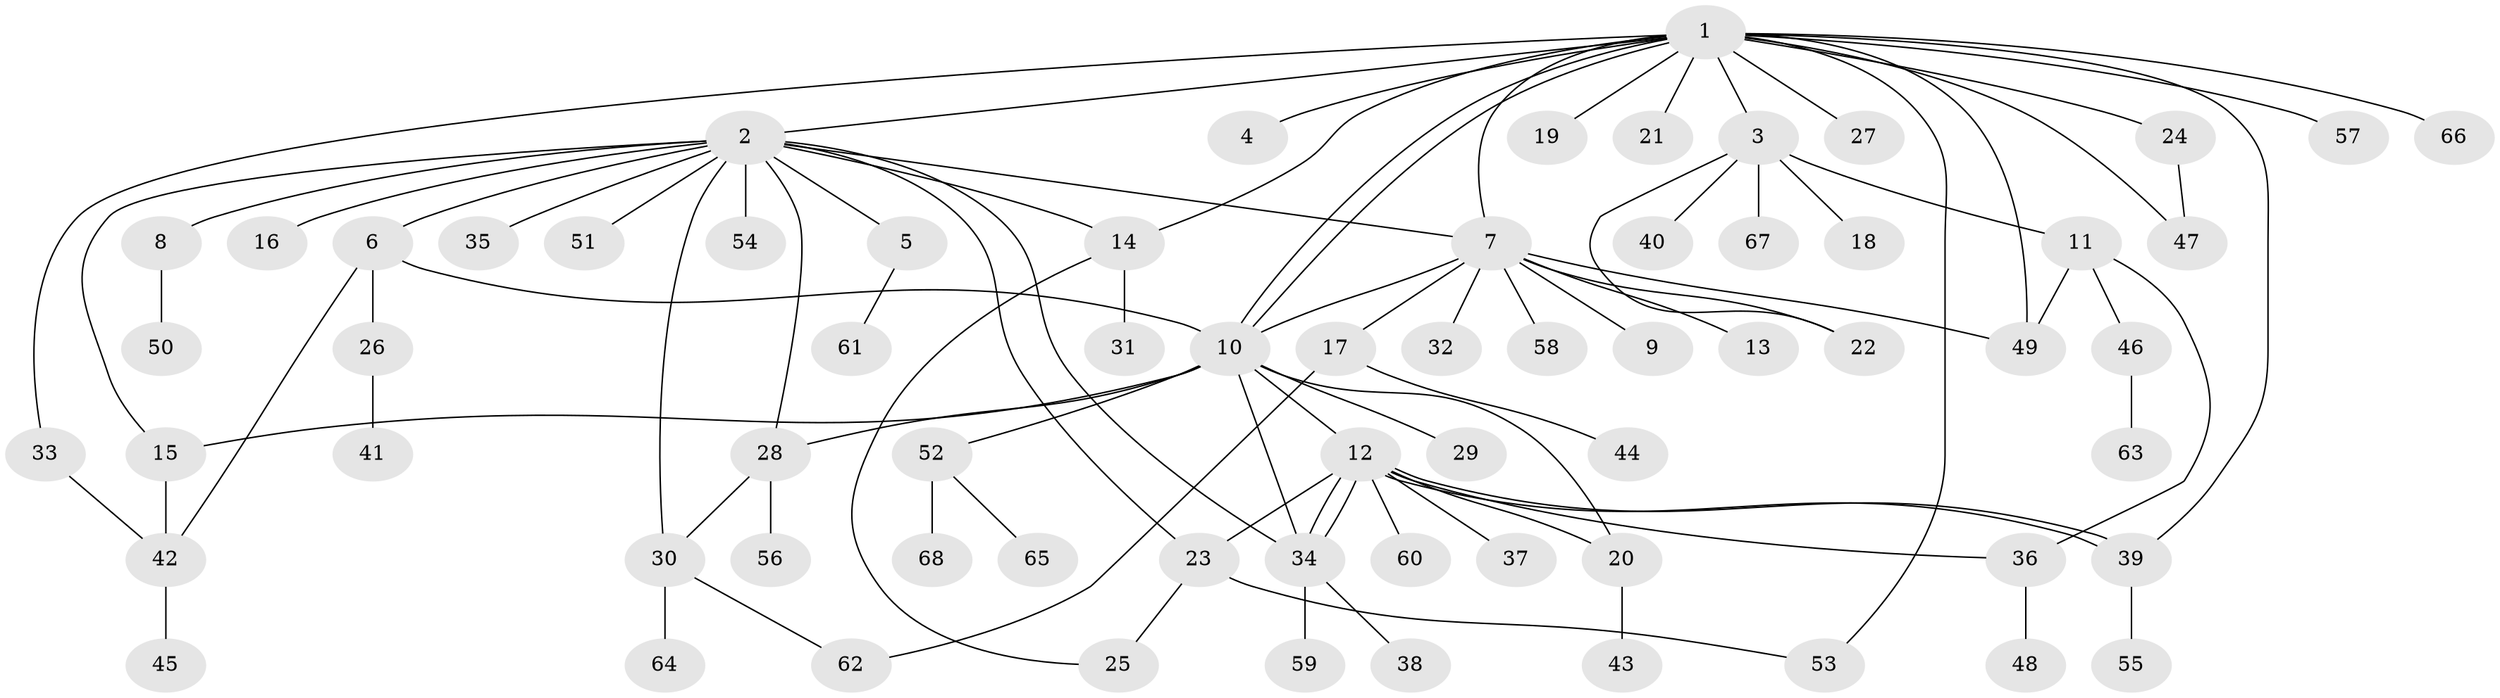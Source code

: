 // coarse degree distribution, {1: 0.7352941176470589, 10: 0.029411764705882353, 2: 0.11764705882352941, 5: 0.029411764705882353, 9: 0.029411764705882353, 3: 0.029411764705882353, 16: 0.029411764705882353}
// Generated by graph-tools (version 1.1) at 2025/51/03/04/25 21:51:33]
// undirected, 68 vertices, 92 edges
graph export_dot {
graph [start="1"]
  node [color=gray90,style=filled];
  1;
  2;
  3;
  4;
  5;
  6;
  7;
  8;
  9;
  10;
  11;
  12;
  13;
  14;
  15;
  16;
  17;
  18;
  19;
  20;
  21;
  22;
  23;
  24;
  25;
  26;
  27;
  28;
  29;
  30;
  31;
  32;
  33;
  34;
  35;
  36;
  37;
  38;
  39;
  40;
  41;
  42;
  43;
  44;
  45;
  46;
  47;
  48;
  49;
  50;
  51;
  52;
  53;
  54;
  55;
  56;
  57;
  58;
  59;
  60;
  61;
  62;
  63;
  64;
  65;
  66;
  67;
  68;
  1 -- 2;
  1 -- 3;
  1 -- 4;
  1 -- 7;
  1 -- 10;
  1 -- 10;
  1 -- 14;
  1 -- 19;
  1 -- 21;
  1 -- 24;
  1 -- 27;
  1 -- 33;
  1 -- 39;
  1 -- 47;
  1 -- 49;
  1 -- 53;
  1 -- 57;
  1 -- 66;
  2 -- 5;
  2 -- 6;
  2 -- 7;
  2 -- 8;
  2 -- 14;
  2 -- 15;
  2 -- 16;
  2 -- 23;
  2 -- 28;
  2 -- 30;
  2 -- 34;
  2 -- 35;
  2 -- 51;
  2 -- 54;
  3 -- 11;
  3 -- 18;
  3 -- 22;
  3 -- 40;
  3 -- 67;
  5 -- 61;
  6 -- 10;
  6 -- 26;
  6 -- 42;
  7 -- 9;
  7 -- 10;
  7 -- 13;
  7 -- 17;
  7 -- 22;
  7 -- 32;
  7 -- 49;
  7 -- 58;
  8 -- 50;
  10 -- 12;
  10 -- 15;
  10 -- 20;
  10 -- 28;
  10 -- 29;
  10 -- 34;
  10 -- 52;
  11 -- 36;
  11 -- 46;
  11 -- 49;
  12 -- 20;
  12 -- 23;
  12 -- 34;
  12 -- 34;
  12 -- 36;
  12 -- 37;
  12 -- 39;
  12 -- 39;
  12 -- 60;
  14 -- 25;
  14 -- 31;
  15 -- 42;
  17 -- 44;
  17 -- 62;
  20 -- 43;
  23 -- 25;
  23 -- 53;
  24 -- 47;
  26 -- 41;
  28 -- 30;
  28 -- 56;
  30 -- 62;
  30 -- 64;
  33 -- 42;
  34 -- 38;
  34 -- 59;
  36 -- 48;
  39 -- 55;
  42 -- 45;
  46 -- 63;
  52 -- 65;
  52 -- 68;
}
